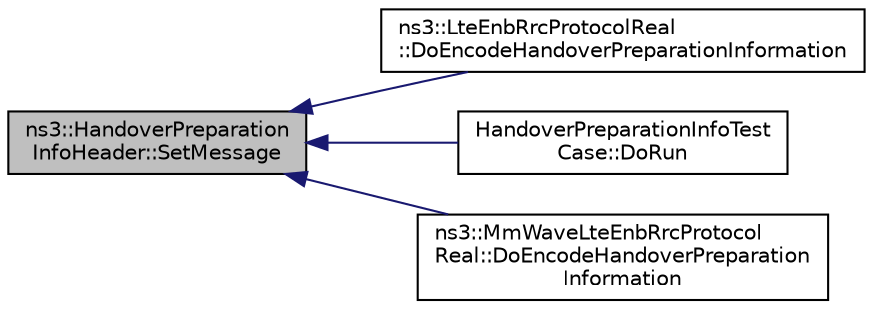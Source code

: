 digraph "ns3::HandoverPreparationInfoHeader::SetMessage"
{
  edge [fontname="Helvetica",fontsize="10",labelfontname="Helvetica",labelfontsize="10"];
  node [fontname="Helvetica",fontsize="10",shape=record];
  rankdir="LR";
  Node1 [label="ns3::HandoverPreparation\lInfoHeader::SetMessage",height=0.2,width=0.4,color="black", fillcolor="grey75", style="filled", fontcolor="black"];
  Node1 -> Node2 [dir="back",color="midnightblue",fontsize="10",style="solid"];
  Node2 [label="ns3::LteEnbRrcProtocolReal\l::DoEncodeHandoverPreparationInformation",height=0.2,width=0.4,color="black", fillcolor="white", style="filled",URL="$d0/d88/classns3_1_1LteEnbRrcProtocolReal.html#ab7f715c87f35d6d5b84c75b272a532d8"];
  Node1 -> Node3 [dir="back",color="midnightblue",fontsize="10",style="solid"];
  Node3 [label="HandoverPreparationInfoTest\lCase::DoRun",height=0.2,width=0.4,color="black", fillcolor="white", style="filled",URL="$d9/d7e/classHandoverPreparationInfoTestCase.html#af2543e8eacd157b1cc0ec5615a3aba95",tooltip="Implementation to actually run this TestCase. "];
  Node1 -> Node4 [dir="back",color="midnightblue",fontsize="10",style="solid"];
  Node4 [label="ns3::MmWaveLteEnbRrcProtocol\lReal::DoEncodeHandoverPreparation\lInformation",height=0.2,width=0.4,color="black", fillcolor="white", style="filled",URL="$dd/dda/classns3_1_1MmWaveLteEnbRrcProtocolReal.html#a2927abd3df1f0b041dcc61d1486c7271"];
}
